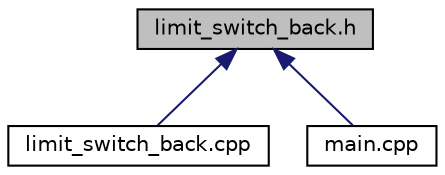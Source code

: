 digraph "limit_switch_back.h"
{
 // LATEX_PDF_SIZE
  edge [fontname="Helvetica",fontsize="10",labelfontname="Helvetica",labelfontsize="10"];
  node [fontname="Helvetica",fontsize="10",shape=record];
  Node1 [label="limit_switch_back.h",height=0.2,width=0.4,color="black", fillcolor="grey75", style="filled", fontcolor="black",tooltip="Operates back limit switch(es) to detect if limit switch pressed. Raises flag if it is pressed."];
  Node1 -> Node2 [dir="back",color="midnightblue",fontsize="10",style="solid",fontname="Helvetica"];
  Node2 [label="limit_switch_back.cpp",height=0.2,width=0.4,color="black", fillcolor="white", style="filled",URL="$limit__switch__back_8cpp.html",tooltip=" "];
  Node1 -> Node3 [dir="back",color="midnightblue",fontsize="10",style="solid",fontname="Helvetica"];
  Node3 [label="main.cpp",height=0.2,width=0.4,color="black", fillcolor="white", style="filled",URL="$main_8cpp.html",tooltip=" "];
}
